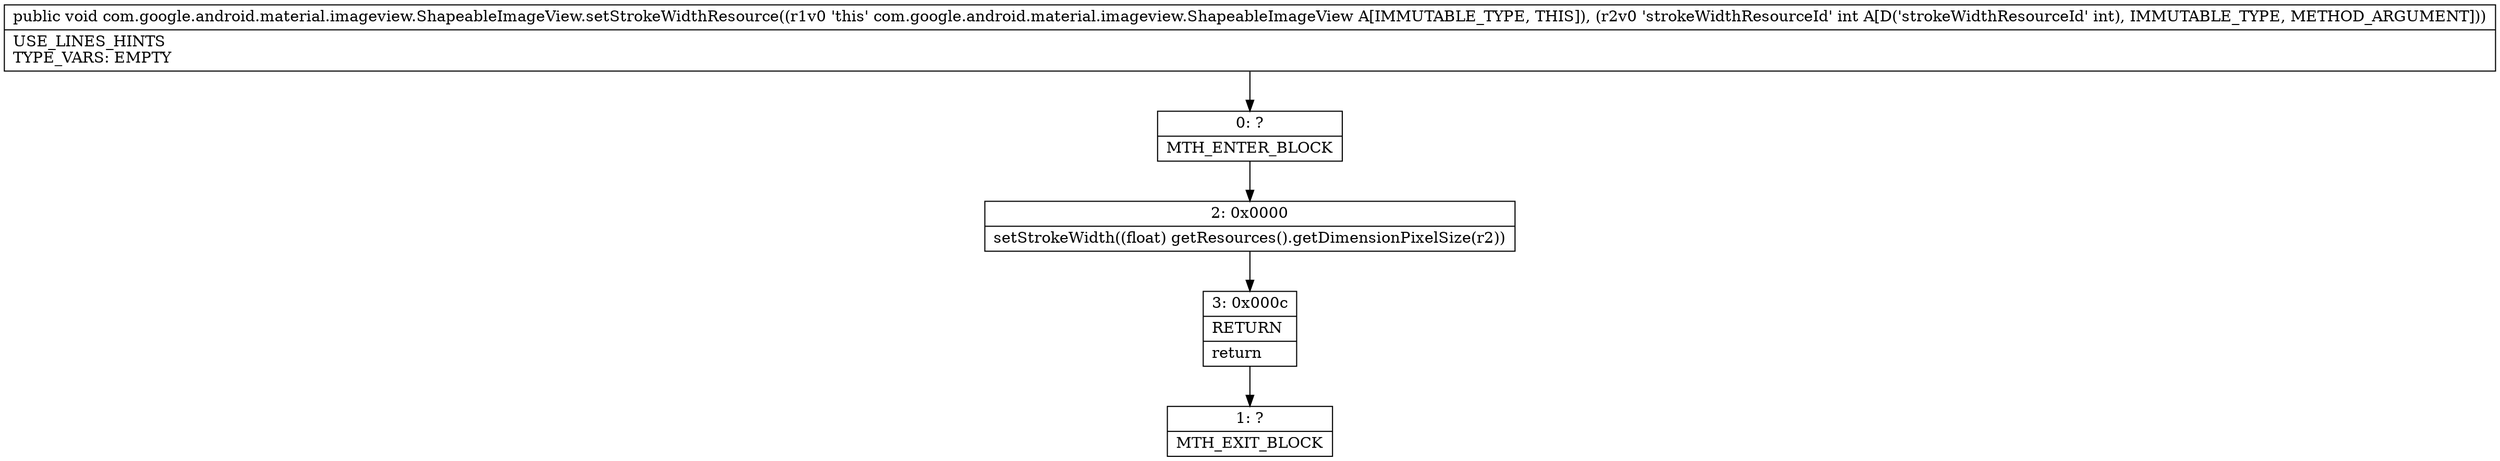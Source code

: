 digraph "CFG forcom.google.android.material.imageview.ShapeableImageView.setStrokeWidthResource(I)V" {
Node_0 [shape=record,label="{0\:\ ?|MTH_ENTER_BLOCK\l}"];
Node_2 [shape=record,label="{2\:\ 0x0000|setStrokeWidth((float) getResources().getDimensionPixelSize(r2))\l}"];
Node_3 [shape=record,label="{3\:\ 0x000c|RETURN\l|return\l}"];
Node_1 [shape=record,label="{1\:\ ?|MTH_EXIT_BLOCK\l}"];
MethodNode[shape=record,label="{public void com.google.android.material.imageview.ShapeableImageView.setStrokeWidthResource((r1v0 'this' com.google.android.material.imageview.ShapeableImageView A[IMMUTABLE_TYPE, THIS]), (r2v0 'strokeWidthResourceId' int A[D('strokeWidthResourceId' int), IMMUTABLE_TYPE, METHOD_ARGUMENT]))  | USE_LINES_HINTS\lTYPE_VARS: EMPTY\l}"];
MethodNode -> Node_0;Node_0 -> Node_2;
Node_2 -> Node_3;
Node_3 -> Node_1;
}

